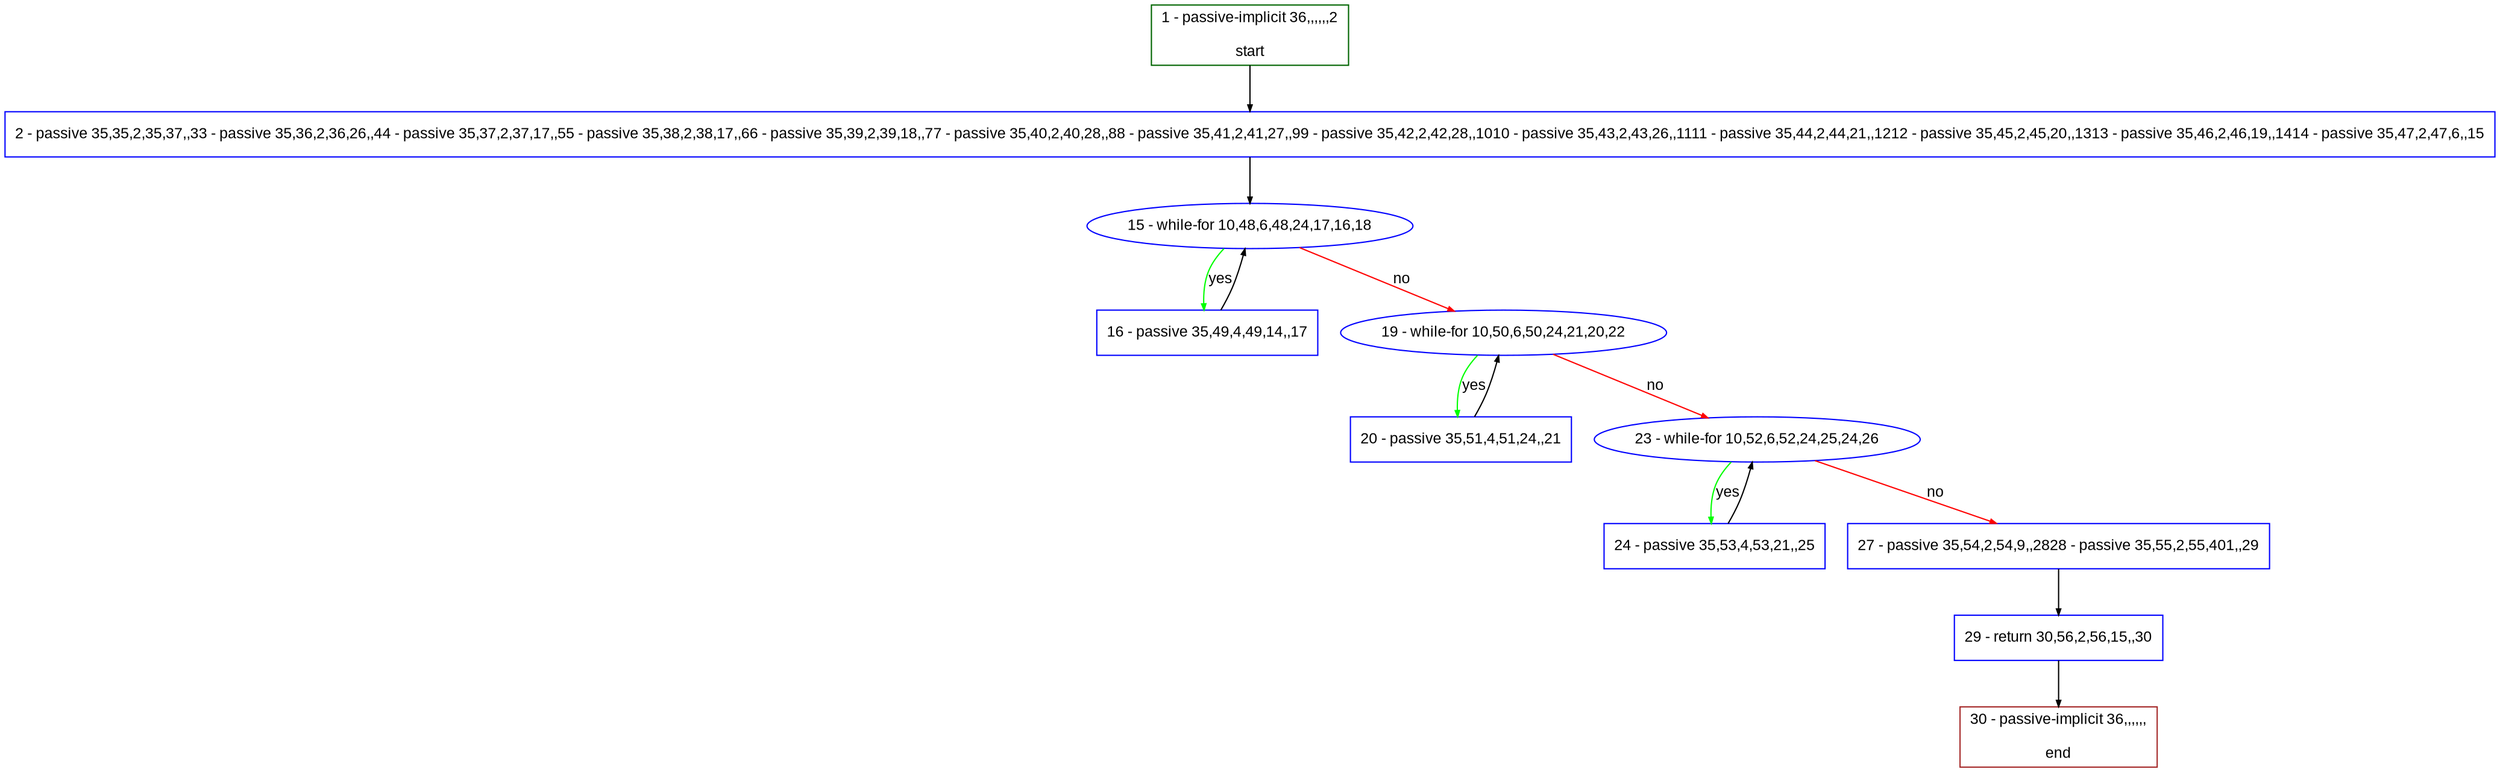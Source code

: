 digraph "" {
  graph [pack="true", label="", fontsize="12", packmode="clust", fontname="Arial", fillcolor="#FFFFCC", bgcolor="white", style="rounded,filled", compound="true"];
  node [node_initialized="no", label="", color="grey", fontsize="12", fillcolor="white", fontname="Arial", style="filled", shape="rectangle", compound="true", fixedsize="false"];
  edge [fontcolor="black", arrowhead="normal", arrowtail="none", arrowsize="0.5", ltail="", label="", color="black", fontsize="12", lhead="", fontname="Arial", dir="forward", compound="true"];
  __N1 [label="2 - passive 35,35,2,35,37,,33 - passive 35,36,2,36,26,,44 - passive 35,37,2,37,17,,55 - passive 35,38,2,38,17,,66 - passive 35,39,2,39,18,,77 - passive 35,40,2,40,28,,88 - passive 35,41,2,41,27,,99 - passive 35,42,2,42,28,,1010 - passive 35,43,2,43,26,,1111 - passive 35,44,2,44,21,,1212 - passive 35,45,2,45,20,,1313 - passive 35,46,2,46,19,,1414 - passive 35,47,2,47,6,,15", color="#0000ff", fillcolor="#ffffff", style="filled", shape="box"];
  __N2 [label="1 - passive-implicit 36,,,,,,2\n\nstart", color="#006400", fillcolor="#ffffff", style="filled", shape="box"];
  __N3 [label="15 - while-for 10,48,6,48,24,17,16,18", color="#0000ff", fillcolor="#ffffff", style="filled", shape="oval"];
  __N4 [label="16 - passive 35,49,4,49,14,,17", color="#0000ff", fillcolor="#ffffff", style="filled", shape="box"];
  __N5 [label="19 - while-for 10,50,6,50,24,21,20,22", color="#0000ff", fillcolor="#ffffff", style="filled", shape="oval"];
  __N6 [label="20 - passive 35,51,4,51,24,,21", color="#0000ff", fillcolor="#ffffff", style="filled", shape="box"];
  __N7 [label="23 - while-for 10,52,6,52,24,25,24,26", color="#0000ff", fillcolor="#ffffff", style="filled", shape="oval"];
  __N8 [label="24 - passive 35,53,4,53,21,,25", color="#0000ff", fillcolor="#ffffff", style="filled", shape="box"];
  __N9 [label="27 - passive 35,54,2,54,9,,2828 - passive 35,55,2,55,401,,29", color="#0000ff", fillcolor="#ffffff", style="filled", shape="box"];
  __N10 [label="29 - return 30,56,2,56,15,,30", color="#0000ff", fillcolor="#ffffff", style="filled", shape="box"];
  __N11 [label="30 - passive-implicit 36,,,,,,\n\nend", color="#a52a2a", fillcolor="#ffffff", style="filled", shape="box"];
  __N2 -> __N1 [arrowhead="normal", arrowtail="none", color="#000000", label="", dir="forward"];
  __N1 -> __N3 [arrowhead="normal", arrowtail="none", color="#000000", label="", dir="forward"];
  __N3 -> __N4 [arrowhead="normal", arrowtail="none", color="#00ff00", label="yes", dir="forward"];
  __N4 -> __N3 [arrowhead="normal", arrowtail="none", color="#000000", label="", dir="forward"];
  __N3 -> __N5 [arrowhead="normal", arrowtail="none", color="#ff0000", label="no", dir="forward"];
  __N5 -> __N6 [arrowhead="normal", arrowtail="none", color="#00ff00", label="yes", dir="forward"];
  __N6 -> __N5 [arrowhead="normal", arrowtail="none", color="#000000", label="", dir="forward"];
  __N5 -> __N7 [arrowhead="normal", arrowtail="none", color="#ff0000", label="no", dir="forward"];
  __N7 -> __N8 [arrowhead="normal", arrowtail="none", color="#00ff00", label="yes", dir="forward"];
  __N8 -> __N7 [arrowhead="normal", arrowtail="none", color="#000000", label="", dir="forward"];
  __N7 -> __N9 [arrowhead="normal", arrowtail="none", color="#ff0000", label="no", dir="forward"];
  __N9 -> __N10 [arrowhead="normal", arrowtail="none", color="#000000", label="", dir="forward"];
  __N10 -> __N11 [arrowhead="normal", arrowtail="none", color="#000000", label="", dir="forward"];
}
